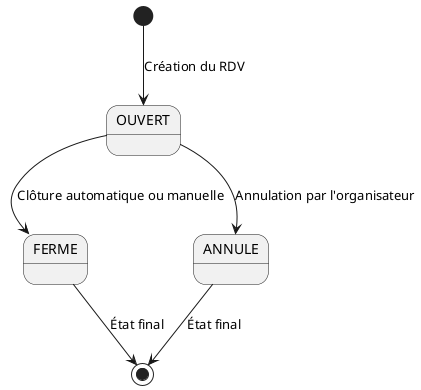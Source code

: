 @startuml rdv_state_diagram

[*] --> OUVERT : Création du RDV

OUVERT --> FERME : Clôture automatique ou manuelle
OUVERT --> ANNULE : Annulation par l'organisateur

FERME --> [*] : État final
ANNULE --> [*] : État final

@enduml